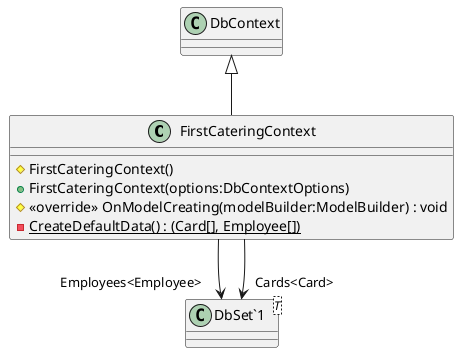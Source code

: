 @startuml
class FirstCateringContext {
    # FirstCateringContext()
    + FirstCateringContext(options:DbContextOptions)
    # <<override>> OnModelCreating(modelBuilder:ModelBuilder) : void
    - {static} CreateDefaultData() : (Card[], Employee[])
}
class "DbSet`1"<T> {
}
DbContext <|-- FirstCateringContext
FirstCateringContext --> "Employees<Employee>" "DbSet`1"
FirstCateringContext --> "Cards<Card>" "DbSet`1"
@enduml
